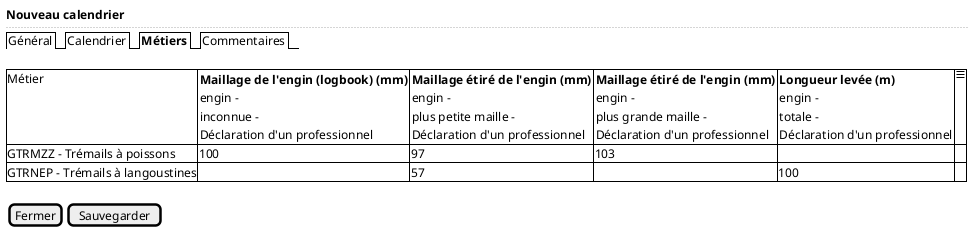 @startsalt
{
  <b>Nouveau calendrier
  ..
  {/ Général | Calendrier | <b>Métiers | Commentaires }
  .

  {# Métier | {<b>Maillage de l'engin (logbook) (mm)
                engin -
                inconnue -
                Déclaration d'un professionnel} |
              {<b>Maillage étiré de l'engin (mm)
                engin -
                plus petite maille -
                Déclaration d'un professionnel} |
              {<b>Maillage étiré de l'engin (mm)
                engin -
                plus grande maille -
                Déclaration d'un professionnel} |
              {<b>Longueur levée (m)
                engin -
                totale -
                Déclaration d'un professionnel} | <&menu>
     GTRMZZ - Trémails à poissons | 100 | 97 | 103 | . | .
     GTRNEP - Trémails à langoustines | . | 57 | . | 100 | .
  }
  .

  { [Fermer] | [Sauvegarder] }
}
@endsalt